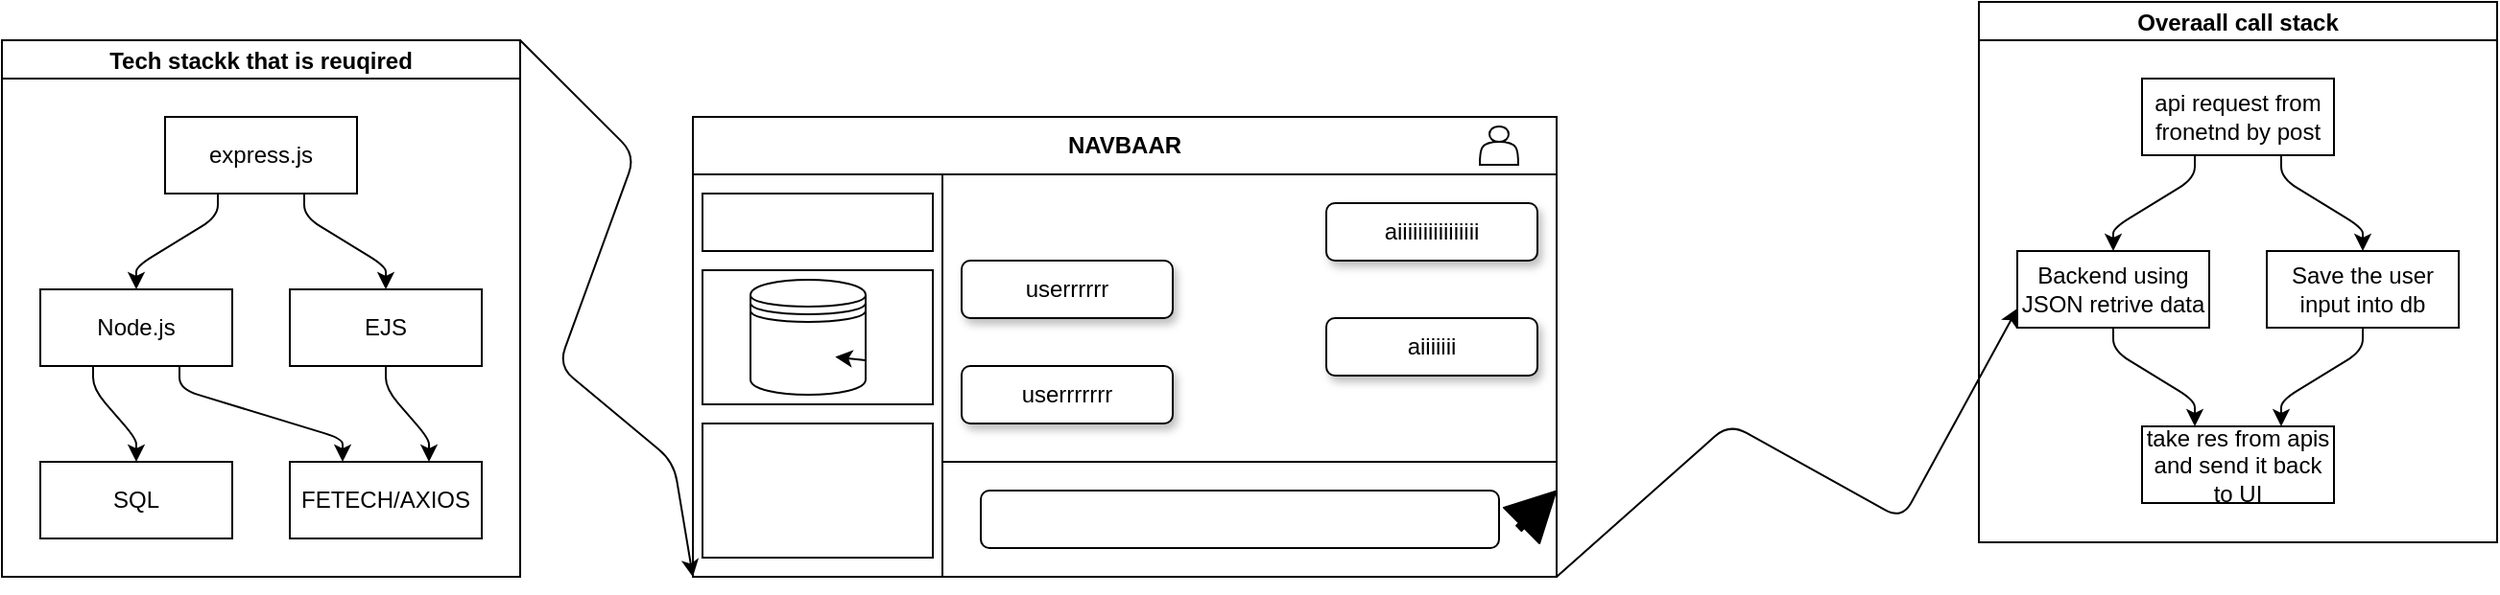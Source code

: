 <mxfile>
    <diagram id="biUGmro8-sP_YrCl5ZqS" name="Page-1">
        <mxGraphModel dx="710" dy="189" grid="1" gridSize="1" guides="1" tooltips="1" connect="1" arrows="1" fold="1" page="1" pageScale="1" pageWidth="1100" pageHeight="850" background="#ffffff" math="0" shadow="0">
            <root>
                <mxCell id="0"/>
                <mxCell id="1" parent="0"/>
                <mxCell id="29" value="" style="rounded=0;whiteSpace=wrap;html=1;" parent="1" vertex="1">
                    <mxGeometry x="400" y="130" width="450" height="240" as="geometry"/>
                </mxCell>
                <mxCell id="30" value="&lt;b&gt;NAVBAAR&lt;/b&gt;" style="rounded=0;whiteSpace=wrap;html=1;strokeColor=#000000;" parent="1" vertex="1">
                    <mxGeometry x="400" y="130" width="450" height="30" as="geometry"/>
                </mxCell>
                <mxCell id="31" value="" style="rounded=0;whiteSpace=wrap;html=1;" parent="1" vertex="1">
                    <mxGeometry x="400" y="160" width="130" height="210" as="geometry"/>
                </mxCell>
                <mxCell id="45" style="edgeStyle=none;html=1;exitX=1;exitY=0.5;exitDx=0;exitDy=0;" parent="1" source="32" edge="1">
                    <mxGeometry relative="1" as="geometry">
                        <mxPoint x="840" y="340.25" as="targetPoint"/>
                    </mxGeometry>
                </mxCell>
                <mxCell id="56" style="edgeStyle=none;html=1;exitX=1;exitY=1;exitDx=0;exitDy=0;entryX=0;entryY=0.75;entryDx=0;entryDy=0;" parent="1" source="32" target="49" edge="1">
                    <mxGeometry relative="1" as="geometry">
                        <Array as="points">
                            <mxPoint x="940" y="290"/>
                            <mxPoint x="1030" y="340"/>
                        </Array>
                    </mxGeometry>
                </mxCell>
                <mxCell id="32" value="" style="rounded=0;whiteSpace=wrap;html=1;" parent="1" vertex="1">
                    <mxGeometry x="530" y="310" width="320" height="60" as="geometry"/>
                </mxCell>
                <mxCell id="33" value="userrrrrrr" style="rounded=1;whiteSpace=wrap;html=1;shadow=1;" parent="1" vertex="1">
                    <mxGeometry x="540" y="260" width="110" height="30" as="geometry"/>
                </mxCell>
                <mxCell id="34" value="aiiiiiii" style="rounded=1;whiteSpace=wrap;html=1;shadow=1;" parent="1" vertex="1">
                    <mxGeometry x="730" y="235" width="110" height="30" as="geometry"/>
                </mxCell>
                <mxCell id="35" value="userrrrrr" style="rounded=1;whiteSpace=wrap;html=1;shadow=1;" parent="1" vertex="1">
                    <mxGeometry x="540" y="205" width="110" height="30" as="geometry"/>
                </mxCell>
                <mxCell id="36" value="aiiiiiiiiiiiiiiii" style="rounded=1;whiteSpace=wrap;html=1;shadow=1;" parent="1" vertex="1">
                    <mxGeometry x="730" y="175" width="110" height="30" as="geometry"/>
                </mxCell>
                <mxCell id="37" value="" style="rounded=0;whiteSpace=wrap;html=1;" parent="1" vertex="1">
                    <mxGeometry x="405" y="170" width="120" height="30" as="geometry"/>
                </mxCell>
                <mxCell id="38" value="" style="rounded=0;whiteSpace=wrap;html=1;" parent="1" vertex="1">
                    <mxGeometry x="405" y="210" width="120" height="70" as="geometry"/>
                </mxCell>
                <mxCell id="39" value="" style="rounded=0;whiteSpace=wrap;html=1;" parent="1" vertex="1">
                    <mxGeometry x="405" y="290" width="120" height="70" as="geometry"/>
                </mxCell>
                <mxCell id="40" value="" style="rounded=1;whiteSpace=wrap;html=1;" parent="1" vertex="1">
                    <mxGeometry x="550" y="325" width="270" height="30" as="geometry"/>
                </mxCell>
                <mxCell id="42" value="" style="shape=flexArrow;endArrow=classic;html=1;fillColor=#000000;endWidth=21.562;endSize=8.087;width=3.75;" parent="1" edge="1">
                    <mxGeometry width="50" height="50" relative="1" as="geometry">
                        <mxPoint x="830" y="345" as="sourcePoint"/>
                        <mxPoint x="850" y="325" as="targetPoint"/>
                    </mxGeometry>
                </mxCell>
                <mxCell id="43" value="" style="shape=datastore;whiteSpace=wrap;html=1;" parent="1" vertex="1">
                    <mxGeometry x="430" y="215" width="60" height="60" as="geometry"/>
                </mxCell>
                <mxCell id="44" style="edgeStyle=none;html=1;exitX=1;exitY=0.7;exitDx=0;exitDy=0;entryX=0.736;entryY=0.671;entryDx=0;entryDy=0;entryPerimeter=0;" parent="1" source="43" target="43" edge="1">
                    <mxGeometry relative="1" as="geometry"/>
                </mxCell>
                <mxCell id="46" value="" style="shape=actor;whiteSpace=wrap;html=1;" parent="1" vertex="1">
                    <mxGeometry x="810" y="135" width="20" height="20" as="geometry"/>
                </mxCell>
                <mxCell id="47" value="Overaall call stack" style="swimlane;startSize=20;horizontal=1;childLayout=flowLayout;flowOrientation=north;resizable=0;interRankCellSpacing=50;containerType=tree;fontSize=12;" parent="1" vertex="1">
                    <mxGeometry x="1070" y="70" width="270" height="282" as="geometry"/>
                </mxCell>
                <mxCell id="48" value="api request from fronetnd by post" style="whiteSpace=wrap;html=1;" parent="47" vertex="1">
                    <mxGeometry x="85" y="40" width="100" height="40" as="geometry"/>
                </mxCell>
                <mxCell id="49" value="Backend using JSON retrive data" style="whiteSpace=wrap;html=1;" parent="47" vertex="1">
                    <mxGeometry x="20" y="130" width="100" height="40" as="geometry"/>
                </mxCell>
                <mxCell id="50" value="" style="html=1;rounded=1;curved=0;sourcePerimeterSpacing=0;targetPerimeterSpacing=0;startSize=6;endSize=6;noEdgeStyle=1;orthogonal=1;" parent="47" source="48" target="49" edge="1">
                    <mxGeometry relative="1" as="geometry">
                        <Array as="points">
                            <mxPoint x="112.5" y="92"/>
                            <mxPoint x="70" y="118"/>
                        </Array>
                    </mxGeometry>
                </mxCell>
                <mxCell id="51" value="Save the user input into db" style="whiteSpace=wrap;html=1;" parent="47" vertex="1">
                    <mxGeometry x="150" y="130" width="100" height="40" as="geometry"/>
                </mxCell>
                <mxCell id="52" value="" style="html=1;rounded=1;curved=0;sourcePerimeterSpacing=0;targetPerimeterSpacing=0;startSize=6;endSize=6;noEdgeStyle=1;orthogonal=1;" parent="47" source="48" target="51" edge="1">
                    <mxGeometry relative="1" as="geometry">
                        <Array as="points">
                            <mxPoint x="157.5" y="92"/>
                            <mxPoint x="200" y="118"/>
                        </Array>
                    </mxGeometry>
                </mxCell>
                <mxCell id="53" value="take res from apis and send it back to UI" style="whiteSpace=wrap;html=1;" parent="47" vertex="1">
                    <mxGeometry x="85" y="221.5" width="100" height="40" as="geometry"/>
                </mxCell>
                <mxCell id="54" value="" style="html=1;rounded=1;curved=0;sourcePerimeterSpacing=0;targetPerimeterSpacing=0;startSize=6;endSize=6;noEdgeStyle=1;orthogonal=1;" parent="47" source="49" target="53" edge="1">
                    <mxGeometry relative="1" as="geometry">
                        <Array as="points">
                            <mxPoint x="70" y="182"/>
                            <mxPoint x="112.5" y="208"/>
                        </Array>
                    </mxGeometry>
                </mxCell>
                <mxCell id="55" value="" style="html=1;rounded=1;curved=0;sourcePerimeterSpacing=0;targetPerimeterSpacing=0;startSize=6;endSize=6;noEdgeStyle=1;orthogonal=1;" parent="47" source="51" target="53" edge="1">
                    <mxGeometry relative="1" as="geometry">
                        <Array as="points">
                            <mxPoint x="200" y="182"/>
                            <mxPoint x="157.5" y="208"/>
                        </Array>
                    </mxGeometry>
                </mxCell>
                <mxCell id="66" style="edgeStyle=none;html=1;exitX=1;exitY=0;exitDx=0;exitDy=0;entryX=0;entryY=1;entryDx=0;entryDy=0;" parent="1" source="57" target="31" edge="1">
                    <mxGeometry relative="1" as="geometry">
                        <Array as="points">
                            <mxPoint x="370" y="150"/>
                            <mxPoint x="330" y="260"/>
                            <mxPoint x="390" y="310"/>
                        </Array>
                    </mxGeometry>
                </mxCell>
                <mxCell id="57" value="Tech stackk that is reuqired" style="swimlane;startSize=20;horizontal=1;childLayout=flowLayout;flowOrientation=north;resizable=0;interRankCellSpacing=50;containerType=tree;fontSize=12;" parent="1" vertex="1">
                    <mxGeometry x="40" y="90" width="270" height="280" as="geometry"/>
                </mxCell>
                <mxCell id="58" value="express.js" style="whiteSpace=wrap;html=1;" parent="57" vertex="1">
                    <mxGeometry x="85" y="40" width="100" height="40" as="geometry"/>
                </mxCell>
                <mxCell id="59" value="Node.js" style="whiteSpace=wrap;html=1;" parent="57" vertex="1">
                    <mxGeometry x="20" y="130" width="100" height="40" as="geometry"/>
                </mxCell>
                <mxCell id="60" value="" style="html=1;rounded=1;curved=0;sourcePerimeterSpacing=0;targetPerimeterSpacing=0;startSize=6;endSize=6;noEdgeStyle=1;orthogonal=1;" parent="57" source="58" target="59" edge="1">
                    <mxGeometry relative="1" as="geometry">
                        <Array as="points">
                            <mxPoint x="112.5" y="92"/>
                            <mxPoint x="70" y="118"/>
                        </Array>
                    </mxGeometry>
                </mxCell>
                <mxCell id="61" value="EJS" style="whiteSpace=wrap;html=1;" parent="57" vertex="1">
                    <mxGeometry x="150" y="130" width="100" height="40" as="geometry"/>
                </mxCell>
                <mxCell id="62" value="" style="html=1;rounded=1;curved=0;sourcePerimeterSpacing=0;targetPerimeterSpacing=0;startSize=6;endSize=6;noEdgeStyle=1;orthogonal=1;" parent="57" source="58" target="61" edge="1">
                    <mxGeometry relative="1" as="geometry">
                        <Array as="points">
                            <mxPoint x="157.5" y="92"/>
                            <mxPoint x="200" y="118"/>
                        </Array>
                    </mxGeometry>
                </mxCell>
                <mxCell id="63" value="FETECH/AXIOS" style="whiteSpace=wrap;html=1;" parent="57" vertex="1">
                    <mxGeometry x="150" y="220" width="100" height="40" as="geometry"/>
                </mxCell>
                <mxCell id="64" value="" style="html=1;rounded=1;curved=0;sourcePerimeterSpacing=0;targetPerimeterSpacing=0;startSize=6;endSize=6;noEdgeStyle=1;orthogonal=1;" parent="57" source="59" target="63" edge="1">
                    <mxGeometry relative="1" as="geometry">
                        <Array as="points">
                            <mxPoint x="92.5" y="182"/>
                            <mxPoint x="177.5" y="208"/>
                        </Array>
                    </mxGeometry>
                </mxCell>
                <mxCell id="65" value="" style="html=1;rounded=1;curved=0;sourcePerimeterSpacing=0;targetPerimeterSpacing=0;startSize=6;endSize=6;noEdgeStyle=1;orthogonal=1;" parent="57" source="61" target="63" edge="1">
                    <mxGeometry relative="1" as="geometry">
                        <Array as="points">
                            <mxPoint x="200" y="182"/>
                            <mxPoint x="222.5" y="208"/>
                        </Array>
                    </mxGeometry>
                </mxCell>
                <mxCell id="67" value="" style="html=1;rounded=1;curved=0;sourcePerimeterSpacing=0;targetPerimeterSpacing=0;startSize=6;endSize=6;noEdgeStyle=1;orthogonal=1;" edge="1" target="68" source="59" parent="57">
                    <mxGeometry relative="1" as="geometry">
                        <Array as="points">
                            <mxPoint x="47.5" y="182"/>
                            <mxPoint x="70" y="208"/>
                        </Array>
                        <mxPoint x="150" y="340" as="sourcePoint"/>
                    </mxGeometry>
                </mxCell>
                <mxCell id="68" value="SQL" style="whiteSpace=wrap;html=1;" vertex="1" parent="57">
                    <mxGeometry x="20" y="220" width="100" height="40" as="geometry"/>
                </mxCell>
            </root>
        </mxGraphModel>
    </diagram>
</mxfile>